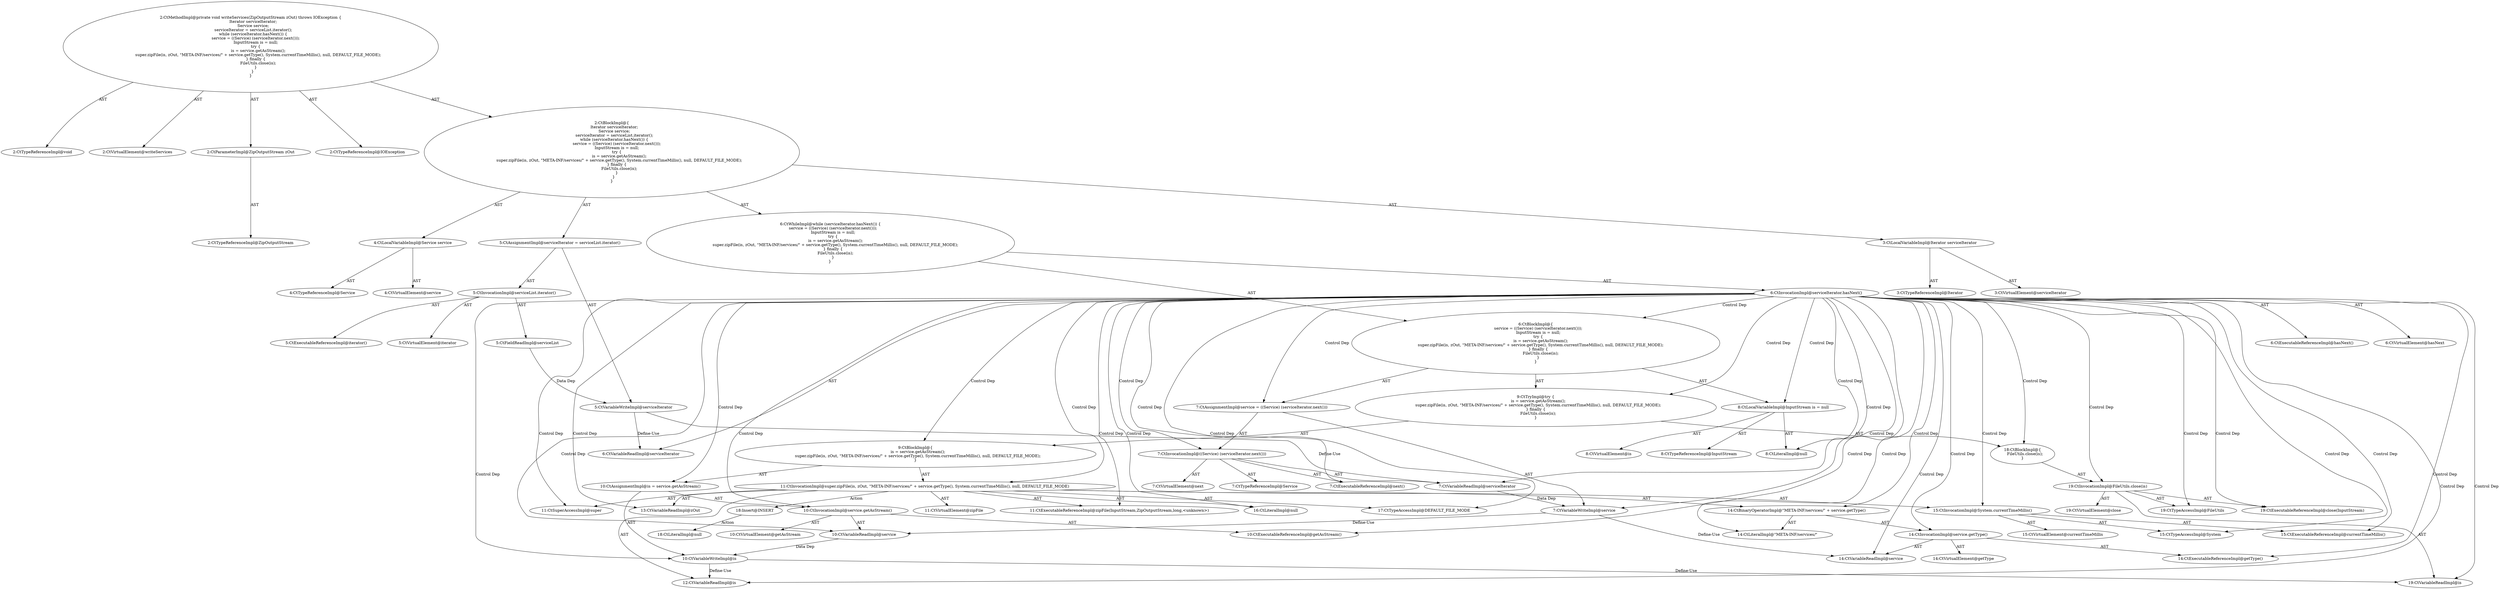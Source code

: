 digraph "writeServices#?,ZipOutputStream" {
0 [label="2:CtTypeReferenceImpl@void" shape=ellipse]
1 [label="2:CtVirtualElement@writeServices" shape=ellipse]
2 [label="2:CtParameterImpl@ZipOutputStream zOut" shape=ellipse]
3 [label="2:CtTypeReferenceImpl@ZipOutputStream" shape=ellipse]
4 [label="2:CtTypeReferenceImpl@IOException" shape=ellipse]
5 [label="3:CtTypeReferenceImpl@Iterator" shape=ellipse]
6 [label="3:CtVirtualElement@serviceIterator" shape=ellipse]
7 [label="3:CtLocalVariableImpl@Iterator serviceIterator" shape=ellipse]
8 [label="4:CtTypeReferenceImpl@Service" shape=ellipse]
9 [label="4:CtVirtualElement@service" shape=ellipse]
10 [label="4:CtLocalVariableImpl@Service service" shape=ellipse]
11 [label="5:CtVariableWriteImpl@serviceIterator" shape=ellipse]
12 [label="5:CtExecutableReferenceImpl@iterator()" shape=ellipse]
13 [label="5:CtVirtualElement@iterator" shape=ellipse]
14 [label="5:CtFieldReadImpl@serviceList" shape=ellipse]
15 [label="5:CtInvocationImpl@serviceList.iterator()" shape=ellipse]
16 [label="5:CtAssignmentImpl@serviceIterator = serviceList.iterator()" shape=ellipse]
17 [label="6:CtExecutableReferenceImpl@hasNext()" shape=ellipse]
18 [label="6:CtVirtualElement@hasNext" shape=ellipse]
19 [label="6:CtVariableReadImpl@serviceIterator" shape=ellipse]
20 [label="6:CtInvocationImpl@serviceIterator.hasNext()" shape=ellipse]
21 [label="7:CtVariableWriteImpl@service" shape=ellipse]
22 [label="7:CtExecutableReferenceImpl@next()" shape=ellipse]
23 [label="7:CtVirtualElement@next" shape=ellipse]
24 [label="7:CtVariableReadImpl@serviceIterator" shape=ellipse]
25 [label="7:CtInvocationImpl@((Service) (serviceIterator.next()))" shape=ellipse]
26 [label="7:CtTypeReferenceImpl@Service" shape=ellipse]
27 [label="7:CtAssignmentImpl@service = ((Service) (serviceIterator.next()))" shape=ellipse]
28 [label="8:CtTypeReferenceImpl@InputStream" shape=ellipse]
29 [label="8:CtLiteralImpl@null" shape=ellipse]
30 [label="8:CtVirtualElement@is" shape=ellipse]
31 [label="8:CtLocalVariableImpl@InputStream is = null" shape=ellipse]
32 [label="10:CtVariableWriteImpl@is" shape=ellipse]
33 [label="10:CtExecutableReferenceImpl@getAsStream()" shape=ellipse]
34 [label="10:CtVirtualElement@getAsStream" shape=ellipse]
35 [label="10:CtVariableReadImpl@service" shape=ellipse]
36 [label="10:CtInvocationImpl@service.getAsStream()" shape=ellipse]
37 [label="10:CtAssignmentImpl@is = service.getAsStream()" shape=ellipse]
38 [label="11:CtExecutableReferenceImpl@zipFile(InputStream,ZipOutputStream,long,<unknown>)" shape=ellipse]
39 [label="11:CtVirtualElement@zipFile" shape=ellipse]
40 [label="11:CtSuperAccessImpl@super" shape=ellipse]
41 [label="12:CtVariableReadImpl@is" shape=ellipse]
42 [label="13:CtVariableReadImpl@zOut" shape=ellipse]
43 [label="14:CtLiteralImpl@\"META-INF/services/\"" shape=ellipse]
44 [label="14:CtExecutableReferenceImpl@getType()" shape=ellipse]
45 [label="14:CtVirtualElement@getType" shape=ellipse]
46 [label="14:CtVariableReadImpl@service" shape=ellipse]
47 [label="14:CtInvocationImpl@service.getType()" shape=ellipse]
48 [label="14:CtBinaryOperatorImpl@\"META-INF/services/\" + service.getType()" shape=ellipse]
49 [label="15:CtExecutableReferenceImpl@currentTimeMillis()" shape=ellipse]
50 [label="15:CtVirtualElement@currentTimeMillis" shape=ellipse]
51 [label="15:CtTypeAccessImpl@System" shape=ellipse]
52 [label="15:CtInvocationImpl@System.currentTimeMillis()" shape=ellipse]
53 [label="16:CtLiteralImpl@null" shape=ellipse]
54 [label="17:CtTypeAccessImpl@DEFAULT_FILE_MODE" shape=ellipse]
55 [label="11:CtInvocationImpl@super.zipFile(is, zOut, \"META-INF/services/\" + service.getType(), System.currentTimeMillis(), null, DEFAULT_FILE_MODE)" shape=ellipse]
56 [label="9:CtBlockImpl@\{
    is = service.getAsStream();
    super.zipFile(is, zOut, \"META-INF/services/\" + service.getType(), System.currentTimeMillis(), null, DEFAULT_FILE_MODE);
\}" shape=ellipse]
57 [label="19:CtExecutableReferenceImpl@close(InputStream)" shape=ellipse]
58 [label="19:CtVirtualElement@close" shape=ellipse]
59 [label="19:CtTypeAccessImpl@FileUtils" shape=ellipse]
60 [label="19:CtVariableReadImpl@is" shape=ellipse]
61 [label="19:CtInvocationImpl@FileUtils.close(is)" shape=ellipse]
62 [label="18:CtBlockImpl@\{
    FileUtils.close(is);
\}" shape=ellipse]
63 [label="9:CtTryImpl@try \{
    is = service.getAsStream();
    super.zipFile(is, zOut, \"META-INF/services/\" + service.getType(), System.currentTimeMillis(), null, DEFAULT_FILE_MODE);
\} finally \{
    FileUtils.close(is);
\}" shape=ellipse]
64 [label="6:CtBlockImpl@\{
    service = ((Service) (serviceIterator.next()));
    InputStream is = null;
    try \{
        is = service.getAsStream();
        super.zipFile(is, zOut, \"META-INF/services/\" + service.getType(), System.currentTimeMillis(), null, DEFAULT_FILE_MODE);
    \} finally \{
        FileUtils.close(is);
    \}
\}" shape=ellipse]
65 [label="6:CtWhileImpl@while (serviceIterator.hasNext()) \{
    service = ((Service) (serviceIterator.next()));
    InputStream is = null;
    try \{
        is = service.getAsStream();
        super.zipFile(is, zOut, \"META-INF/services/\" + service.getType(), System.currentTimeMillis(), null, DEFAULT_FILE_MODE);
    \} finally \{
        FileUtils.close(is);
    \}
\} " shape=ellipse]
66 [label="2:CtBlockImpl@\{
    Iterator serviceIterator;
    Service service;
    serviceIterator = serviceList.iterator();
    while (serviceIterator.hasNext()) \{
        service = ((Service) (serviceIterator.next()));
        InputStream is = null;
        try \{
            is = service.getAsStream();
            super.zipFile(is, zOut, \"META-INF/services/\" + service.getType(), System.currentTimeMillis(), null, DEFAULT_FILE_MODE);
        \} finally \{
            FileUtils.close(is);
        \}
    \} 
\}" shape=ellipse]
67 [label="2:CtMethodImpl@private void writeServices(ZipOutputStream zOut) throws IOException \{
    Iterator serviceIterator;
    Service service;
    serviceIterator = serviceList.iterator();
    while (serviceIterator.hasNext()) \{
        service = ((Service) (serviceIterator.next()));
        InputStream is = null;
        try \{
            is = service.getAsStream();
            super.zipFile(is, zOut, \"META-INF/services/\" + service.getType(), System.currentTimeMillis(), null, DEFAULT_FILE_MODE);
        \} finally \{
            FileUtils.close(is);
        \}
    \} 
\}" shape=ellipse]
68 [label="18:Insert@INSERT" shape=ellipse]
69 [label="18:CtLiteralImpl@null" shape=ellipse]
2 -> 3 [label="AST"];
7 -> 6 [label="AST"];
7 -> 5 [label="AST"];
10 -> 9 [label="AST"];
10 -> 8 [label="AST"];
11 -> 19 [label="Define-Use"];
11 -> 24 [label="Define-Use"];
14 -> 11 [label="Data Dep"];
15 -> 13 [label="AST"];
15 -> 14 [label="AST"];
15 -> 12 [label="AST"];
16 -> 11 [label="AST"];
16 -> 15 [label="AST"];
20 -> 18 [label="AST"];
20 -> 19 [label="AST"];
20 -> 17 [label="AST"];
20 -> 64 [label="Control Dep"];
20 -> 27 [label="Control Dep"];
20 -> 21 [label="Control Dep"];
20 -> 25 [label="Control Dep"];
20 -> 22 [label="Control Dep"];
20 -> 24 [label="Control Dep"];
20 -> 31 [label="Control Dep"];
20 -> 29 [label="Control Dep"];
20 -> 63 [label="Control Dep"];
20 -> 56 [label="Control Dep"];
20 -> 37 [label="Control Dep"];
20 -> 32 [label="Control Dep"];
20 -> 36 [label="Control Dep"];
20 -> 33 [label="Control Dep"];
20 -> 35 [label="Control Dep"];
20 -> 55 [label="Control Dep"];
20 -> 38 [label="Control Dep"];
20 -> 40 [label="Control Dep"];
20 -> 41 [label="Control Dep"];
20 -> 42 [label="Control Dep"];
20 -> 48 [label="Control Dep"];
20 -> 43 [label="Control Dep"];
20 -> 47 [label="Control Dep"];
20 -> 44 [label="Control Dep"];
20 -> 46 [label="Control Dep"];
20 -> 52 [label="Control Dep"];
20 -> 49 [label="Control Dep"];
20 -> 51 [label="Control Dep"];
20 -> 53 [label="Control Dep"];
20 -> 54 [label="Control Dep"];
20 -> 62 [label="Control Dep"];
20 -> 61 [label="Control Dep"];
20 -> 57 [label="Control Dep"];
20 -> 59 [label="Control Dep"];
20 -> 60 [label="Control Dep"];
21 -> 35 [label="Define-Use"];
21 -> 46 [label="Define-Use"];
24 -> 21 [label="Data Dep"];
25 -> 23 [label="AST"];
25 -> 26 [label="AST"];
25 -> 24 [label="AST"];
25 -> 22 [label="AST"];
27 -> 21 [label="AST"];
27 -> 25 [label="AST"];
31 -> 30 [label="AST"];
31 -> 28 [label="AST"];
31 -> 29 [label="AST"];
32 -> 41 [label="Define-Use"];
32 -> 60 [label="Define-Use"];
35 -> 32 [label="Data Dep"];
36 -> 34 [label="AST"];
36 -> 35 [label="AST"];
36 -> 33 [label="AST"];
37 -> 32 [label="AST"];
37 -> 36 [label="AST"];
47 -> 45 [label="AST"];
47 -> 46 [label="AST"];
47 -> 44 [label="AST"];
48 -> 43 [label="AST"];
48 -> 47 [label="AST"];
52 -> 50 [label="AST"];
52 -> 51 [label="AST"];
52 -> 49 [label="AST"];
55 -> 39 [label="AST"];
55 -> 40 [label="AST"];
55 -> 38 [label="AST"];
55 -> 41 [label="AST"];
55 -> 42 [label="AST"];
55 -> 48 [label="AST"];
55 -> 52 [label="AST"];
55 -> 53 [label="AST"];
55 -> 54 [label="AST"];
55 -> 68 [label="Action"];
56 -> 37 [label="AST"];
56 -> 55 [label="AST"];
61 -> 58 [label="AST"];
61 -> 59 [label="AST"];
61 -> 57 [label="AST"];
61 -> 60 [label="AST"];
62 -> 61 [label="AST"];
63 -> 56 [label="AST"];
63 -> 62 [label="AST"];
64 -> 27 [label="AST"];
64 -> 31 [label="AST"];
64 -> 63 [label="AST"];
65 -> 20 [label="AST"];
65 -> 64 [label="AST"];
66 -> 7 [label="AST"];
66 -> 10 [label="AST"];
66 -> 16 [label="AST"];
66 -> 65 [label="AST"];
67 -> 1 [label="AST"];
67 -> 0 [label="AST"];
67 -> 2 [label="AST"];
67 -> 4 [label="AST"];
67 -> 66 [label="AST"];
68 -> 69 [label="Action"];
}